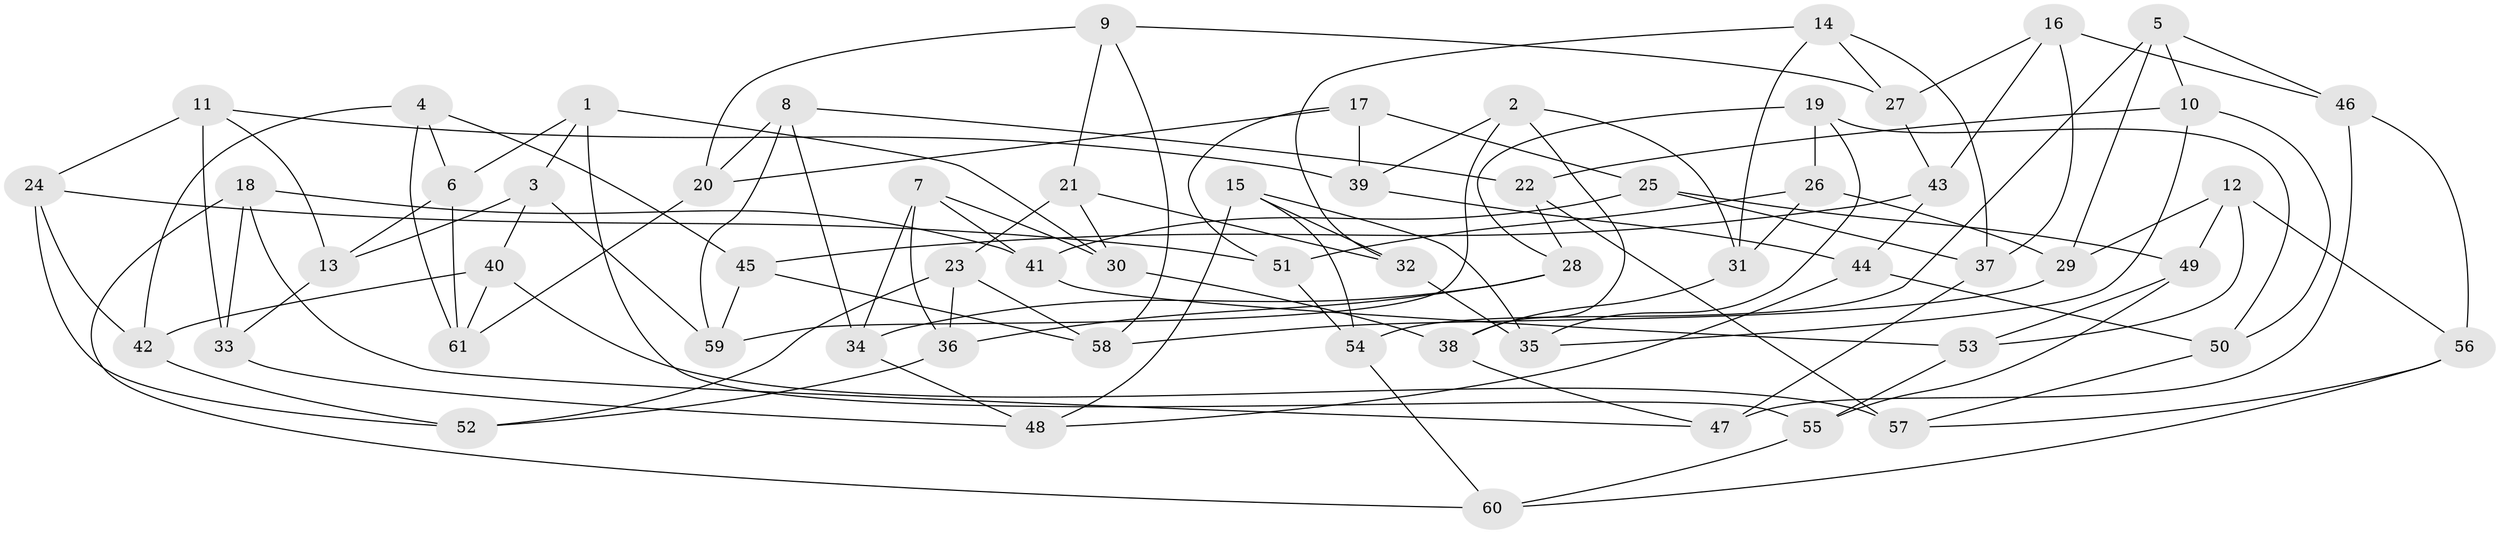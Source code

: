 // coarse degree distribution, {8: 0.0967741935483871, 5: 0.06451612903225806, 9: 0.06451612903225806, 4: 0.6129032258064516, 7: 0.03225806451612903, 10: 0.03225806451612903, 3: 0.0967741935483871}
// Generated by graph-tools (version 1.1) at 2025/53/03/04/25 22:53:42]
// undirected, 61 vertices, 122 edges
graph export_dot {
  node [color=gray90,style=filled];
  1;
  2;
  3;
  4;
  5;
  6;
  7;
  8;
  9;
  10;
  11;
  12;
  13;
  14;
  15;
  16;
  17;
  18;
  19;
  20;
  21;
  22;
  23;
  24;
  25;
  26;
  27;
  28;
  29;
  30;
  31;
  32;
  33;
  34;
  35;
  36;
  37;
  38;
  39;
  40;
  41;
  42;
  43;
  44;
  45;
  46;
  47;
  48;
  49;
  50;
  51;
  52;
  53;
  54;
  55;
  56;
  57;
  58;
  59;
  60;
  61;
  1 -- 3;
  1 -- 55;
  1 -- 6;
  1 -- 30;
  2 -- 38;
  2 -- 31;
  2 -- 39;
  2 -- 59;
  3 -- 13;
  3 -- 59;
  3 -- 40;
  4 -- 61;
  4 -- 42;
  4 -- 45;
  4 -- 6;
  5 -- 46;
  5 -- 10;
  5 -- 54;
  5 -- 29;
  6 -- 61;
  6 -- 13;
  7 -- 34;
  7 -- 30;
  7 -- 41;
  7 -- 36;
  8 -- 22;
  8 -- 34;
  8 -- 59;
  8 -- 20;
  9 -- 20;
  9 -- 21;
  9 -- 58;
  9 -- 27;
  10 -- 50;
  10 -- 35;
  10 -- 22;
  11 -- 13;
  11 -- 33;
  11 -- 39;
  11 -- 24;
  12 -- 49;
  12 -- 56;
  12 -- 29;
  12 -- 53;
  13 -- 33;
  14 -- 27;
  14 -- 32;
  14 -- 31;
  14 -- 37;
  15 -- 48;
  15 -- 32;
  15 -- 35;
  15 -- 54;
  16 -- 46;
  16 -- 37;
  16 -- 43;
  16 -- 27;
  17 -- 20;
  17 -- 51;
  17 -- 39;
  17 -- 25;
  18 -- 60;
  18 -- 41;
  18 -- 33;
  18 -- 47;
  19 -- 26;
  19 -- 28;
  19 -- 35;
  19 -- 50;
  20 -- 61;
  21 -- 30;
  21 -- 23;
  21 -- 32;
  22 -- 28;
  22 -- 57;
  23 -- 58;
  23 -- 36;
  23 -- 52;
  24 -- 42;
  24 -- 51;
  24 -- 52;
  25 -- 41;
  25 -- 37;
  25 -- 49;
  26 -- 31;
  26 -- 51;
  26 -- 29;
  27 -- 43;
  28 -- 36;
  28 -- 34;
  29 -- 58;
  30 -- 38;
  31 -- 38;
  32 -- 35;
  33 -- 48;
  34 -- 48;
  36 -- 52;
  37 -- 47;
  38 -- 47;
  39 -- 44;
  40 -- 61;
  40 -- 57;
  40 -- 42;
  41 -- 53;
  42 -- 52;
  43 -- 45;
  43 -- 44;
  44 -- 50;
  44 -- 48;
  45 -- 59;
  45 -- 58;
  46 -- 56;
  46 -- 47;
  49 -- 53;
  49 -- 55;
  50 -- 57;
  51 -- 54;
  53 -- 55;
  54 -- 60;
  55 -- 60;
  56 -- 57;
  56 -- 60;
}
